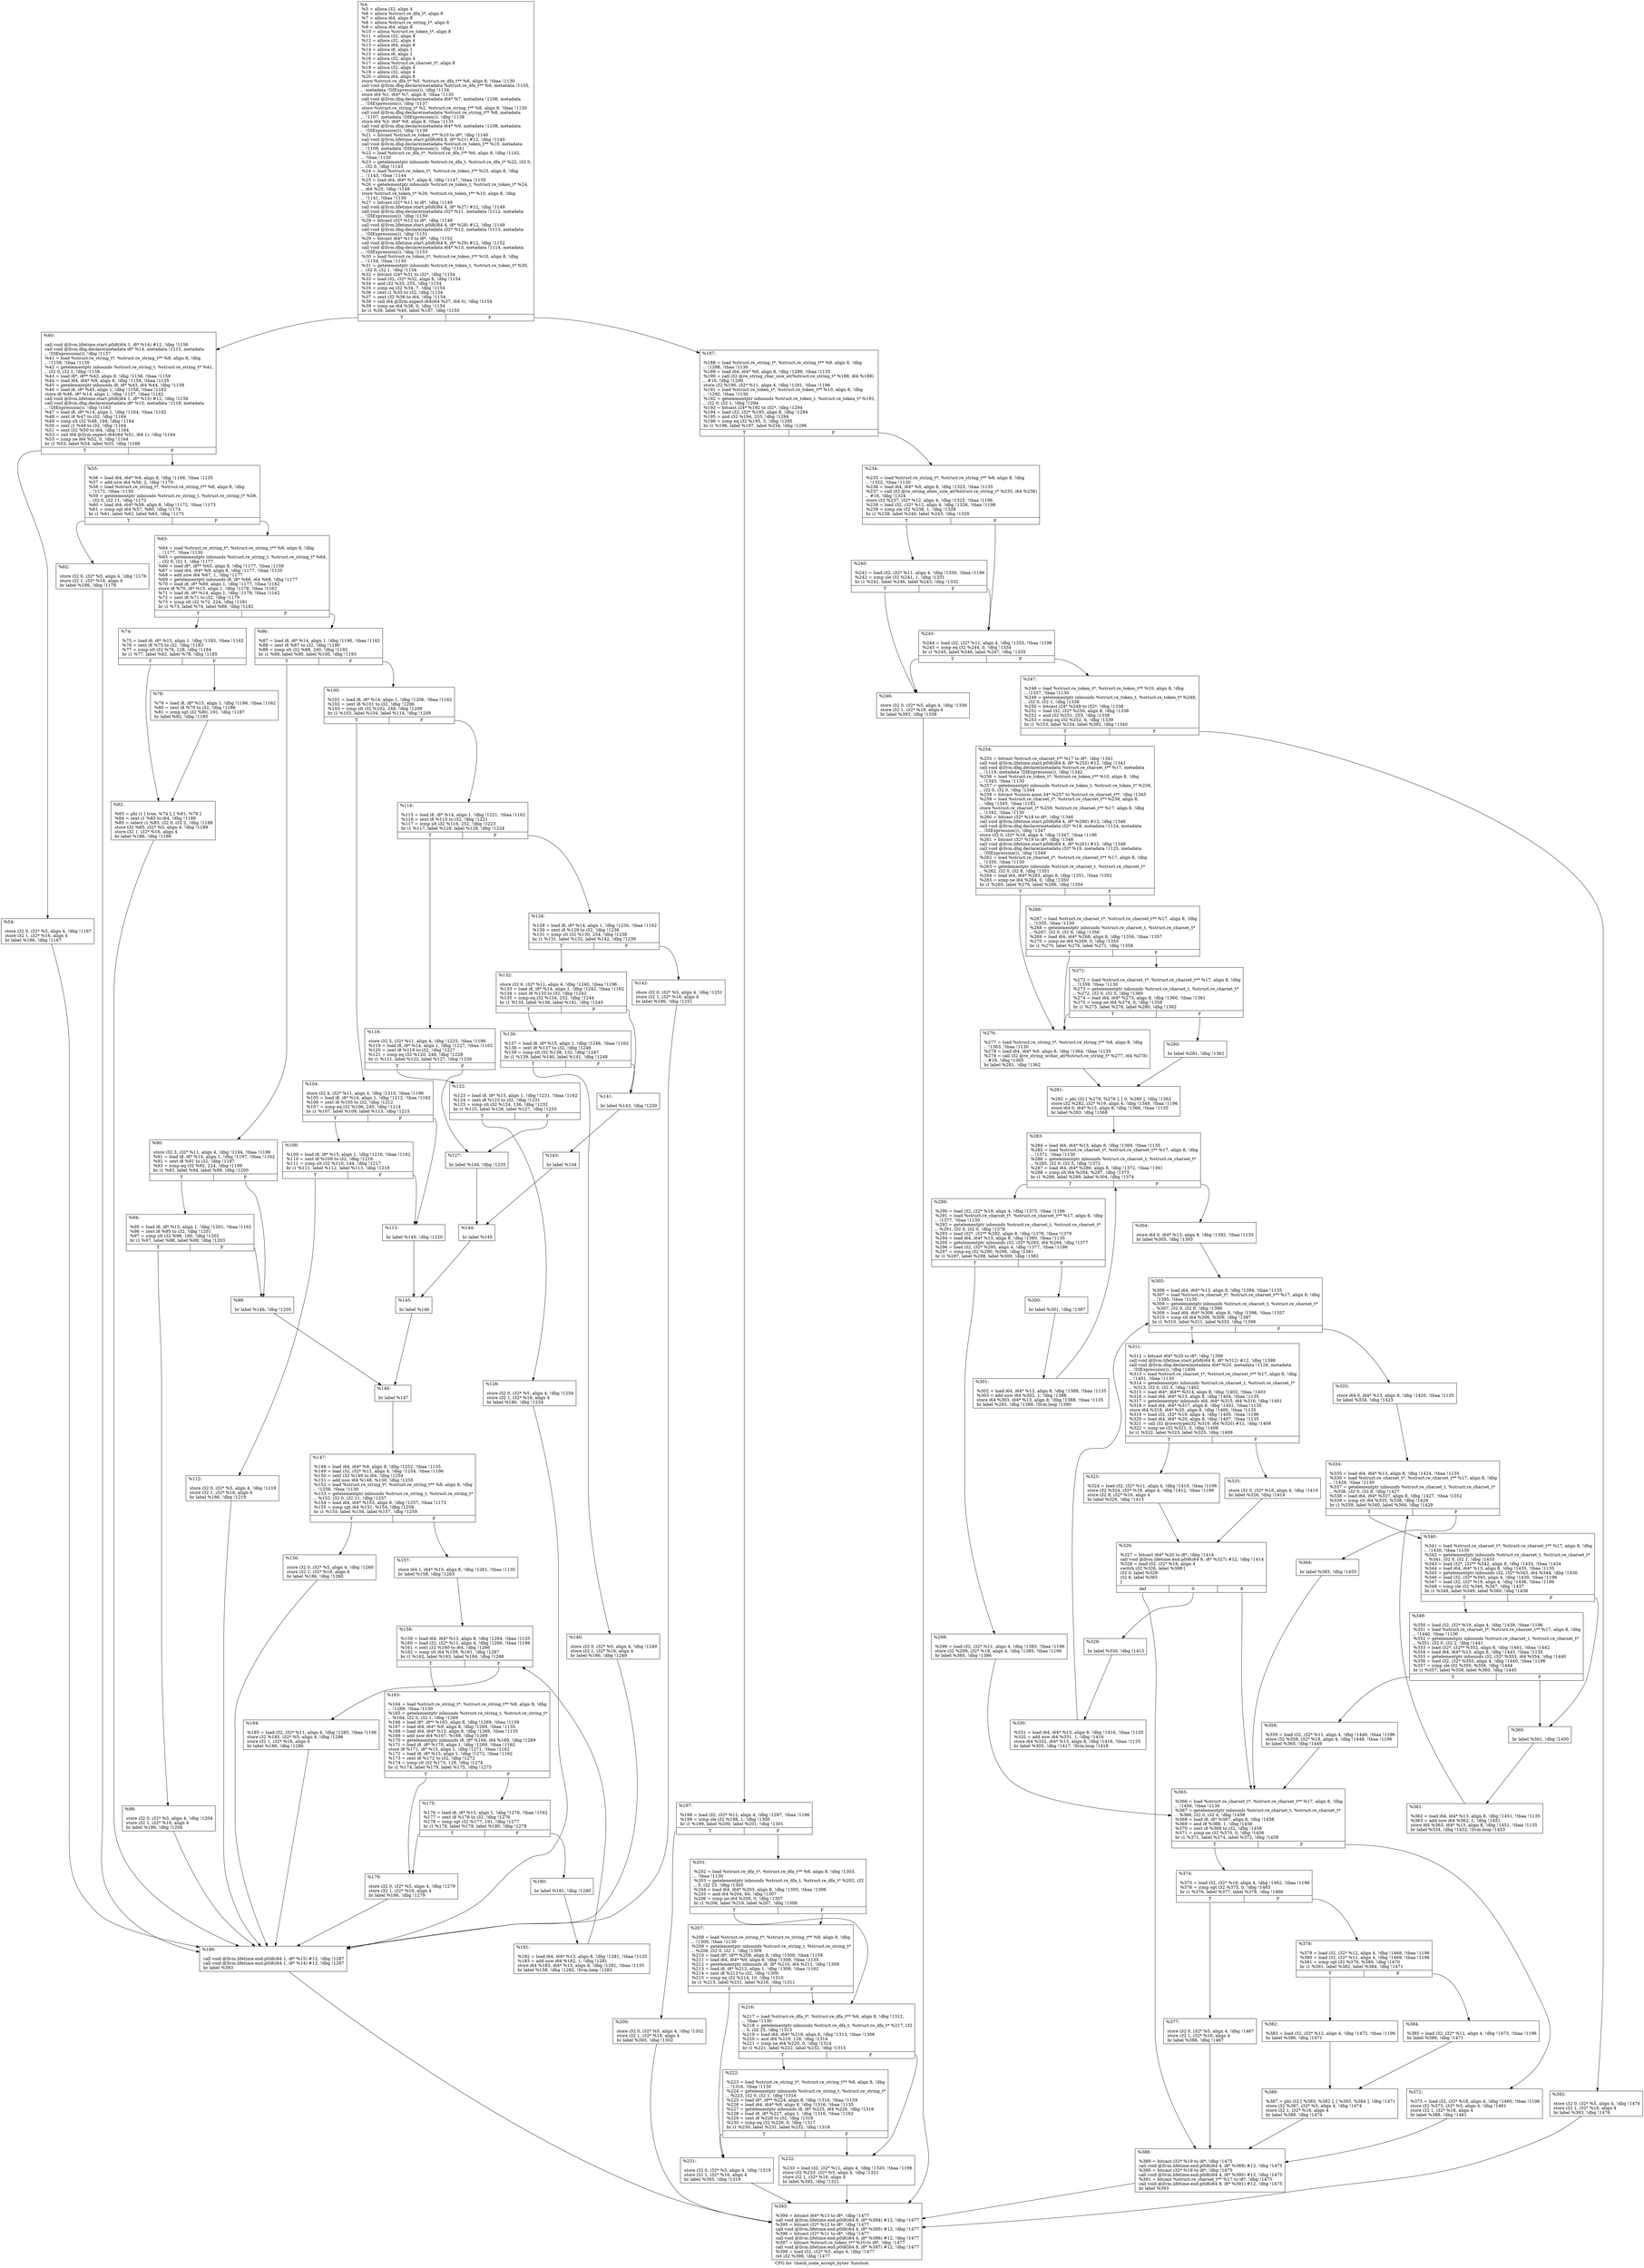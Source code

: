 digraph "CFG for 'check_node_accept_bytes' function" {
	label="CFG for 'check_node_accept_bytes' function";

	Node0xe43f20 [shape=record,label="{%4:\l  %5 = alloca i32, align 4\l  %6 = alloca %struct.re_dfa_t*, align 8\l  %7 = alloca i64, align 8\l  %8 = alloca %struct.re_string_t*, align 8\l  %9 = alloca i64, align 8\l  %10 = alloca %struct.re_token_t*, align 8\l  %11 = alloca i32, align 4\l  %12 = alloca i32, align 4\l  %13 = alloca i64, align 8\l  %14 = alloca i8, align 1\l  %15 = alloca i8, align 1\l  %16 = alloca i32, align 4\l  %17 = alloca %struct.re_charset_t*, align 8\l  %18 = alloca i32, align 4\l  %19 = alloca i32, align 4\l  %20 = alloca i64, align 8\l  store %struct.re_dfa_t* %0, %struct.re_dfa_t** %6, align 8, !tbaa !1130\l  call void @llvm.dbg.declare(metadata %struct.re_dfa_t** %6, metadata !1105,\l... metadata !DIExpression()), !dbg !1134\l  store i64 %1, i64* %7, align 8, !tbaa !1135\l  call void @llvm.dbg.declare(metadata i64* %7, metadata !1106, metadata\l... !DIExpression()), !dbg !1137\l  store %struct.re_string_t* %2, %struct.re_string_t** %8, align 8, !tbaa !1130\l  call void @llvm.dbg.declare(metadata %struct.re_string_t** %8, metadata\l... !1107, metadata !DIExpression()), !dbg !1138\l  store i64 %3, i64* %9, align 8, !tbaa !1135\l  call void @llvm.dbg.declare(metadata i64* %9, metadata !1108, metadata\l... !DIExpression()), !dbg !1139\l  %21 = bitcast %struct.re_token_t** %10 to i8*, !dbg !1140\l  call void @llvm.lifetime.start.p0i8(i64 8, i8* %21) #12, !dbg !1140\l  call void @llvm.dbg.declare(metadata %struct.re_token_t** %10, metadata\l... !1109, metadata !DIExpression()), !dbg !1141\l  %22 = load %struct.re_dfa_t*, %struct.re_dfa_t** %6, align 8, !dbg !1142,\l... !tbaa !1130\l  %23 = getelementptr inbounds %struct.re_dfa_t, %struct.re_dfa_t* %22, i32 0,\l... i32 0, !dbg !1143\l  %24 = load %struct.re_token_t*, %struct.re_token_t** %23, align 8, !dbg\l... !1143, !tbaa !1144\l  %25 = load i64, i64* %7, align 8, !dbg !1147, !tbaa !1135\l  %26 = getelementptr inbounds %struct.re_token_t, %struct.re_token_t* %24,\l... i64 %25, !dbg !1148\l  store %struct.re_token_t* %26, %struct.re_token_t** %10, align 8, !dbg\l... !1141, !tbaa !1130\l  %27 = bitcast i32* %11 to i8*, !dbg !1149\l  call void @llvm.lifetime.start.p0i8(i64 4, i8* %27) #12, !dbg !1149\l  call void @llvm.dbg.declare(metadata i32* %11, metadata !1112, metadata\l... !DIExpression()), !dbg !1150\l  %28 = bitcast i32* %12 to i8*, !dbg !1149\l  call void @llvm.lifetime.start.p0i8(i64 4, i8* %28) #12, !dbg !1149\l  call void @llvm.dbg.declare(metadata i32* %12, metadata !1113, metadata\l... !DIExpression()), !dbg !1151\l  %29 = bitcast i64* %13 to i8*, !dbg !1152\l  call void @llvm.lifetime.start.p0i8(i64 8, i8* %29) #12, !dbg !1152\l  call void @llvm.dbg.declare(metadata i64* %13, metadata !1114, metadata\l... !DIExpression()), !dbg !1153\l  %30 = load %struct.re_token_t*, %struct.re_token_t** %10, align 8, !dbg\l... !1154, !tbaa !1130\l  %31 = getelementptr inbounds %struct.re_token_t, %struct.re_token_t* %30,\l... i32 0, i32 1, !dbg !1154\l  %32 = bitcast i24* %31 to i32*, !dbg !1154\l  %33 = load i32, i32* %32, align 8, !dbg !1154\l  %34 = and i32 %33, 255, !dbg !1154\l  %35 = icmp eq i32 %34, 7, !dbg !1154\l  %36 = zext i1 %35 to i32, !dbg !1154\l  %37 = sext i32 %36 to i64, !dbg !1154\l  %38 = call i64 @llvm.expect.i64(i64 %37, i64 0), !dbg !1154\l  %39 = icmp ne i64 %38, 0, !dbg !1154\l  br i1 %39, label %40, label %187, !dbg !1155\l|{<s0>T|<s1>F}}"];
	Node0xe43f20:s0 -> Node0xe44020;
	Node0xe43f20:s1 -> Node0xe44de0;
	Node0xe44020 [shape=record,label="{%40:\l\l  call void @llvm.lifetime.start.p0i8(i64 1, i8* %14) #12, !dbg !1156\l  call void @llvm.dbg.declare(metadata i8* %14, metadata !1115, metadata\l... !DIExpression()), !dbg !1157\l  %41 = load %struct.re_string_t*, %struct.re_string_t** %8, align 8, !dbg\l... !1158, !tbaa !1130\l  %42 = getelementptr inbounds %struct.re_string_t, %struct.re_string_t* %41,\l... i32 0, i32 1, !dbg !1158\l  %43 = load i8*, i8** %42, align 8, !dbg !1158, !tbaa !1159\l  %44 = load i64, i64* %9, align 8, !dbg !1158, !tbaa !1135\l  %45 = getelementptr inbounds i8, i8* %43, i64 %44, !dbg !1158\l  %46 = load i8, i8* %45, align 1, !dbg !1158, !tbaa !1162\l  store i8 %46, i8* %14, align 1, !dbg !1157, !tbaa !1162\l  call void @llvm.lifetime.start.p0i8(i64 1, i8* %15) #12, !dbg !1156\l  call void @llvm.dbg.declare(metadata i8* %15, metadata !1118, metadata\l... !DIExpression()), !dbg !1163\l  %47 = load i8, i8* %14, align 1, !dbg !1164, !tbaa !1162\l  %48 = zext i8 %47 to i32, !dbg !1164\l  %49 = icmp slt i32 %48, 194, !dbg !1164\l  %50 = zext i1 %49 to i32, !dbg !1164\l  %51 = sext i32 %50 to i64, !dbg !1164\l  %52 = call i64 @llvm.expect.i64(i64 %51, i64 1), !dbg !1164\l  %53 = icmp ne i64 %52, 0, !dbg !1164\l  br i1 %53, label %54, label %55, !dbg !1166\l|{<s0>T|<s1>F}}"];
	Node0xe44020:s0 -> Node0xe44070;
	Node0xe44020:s1 -> Node0xe440c0;
	Node0xe44070 [shape=record,label="{%54:\l\l  store i32 0, i32* %5, align 4, !dbg !1167\l  store i32 1, i32* %16, align 4\l  br label %186, !dbg !1167\l}"];
	Node0xe44070 -> Node0xe44d90;
	Node0xe440c0 [shape=record,label="{%55:\l\l  %56 = load i64, i64* %9, align 8, !dbg !1168, !tbaa !1135\l  %57 = add nsw i64 %56, 2, !dbg !1170\l  %58 = load %struct.re_string_t*, %struct.re_string_t** %8, align 8, !dbg\l... !1171, !tbaa !1130\l  %59 = getelementptr inbounds %struct.re_string_t, %struct.re_string_t* %58,\l... i32 0, i32 11, !dbg !1172\l  %60 = load i64, i64* %59, align 8, !dbg !1172, !tbaa !1173\l  %61 = icmp sgt i64 %57, %60, !dbg !1174\l  br i1 %61, label %62, label %63, !dbg !1175\l|{<s0>T|<s1>F}}"];
	Node0xe440c0:s0 -> Node0xe44110;
	Node0xe440c0:s1 -> Node0xe44160;
	Node0xe44110 [shape=record,label="{%62:\l\l  store i32 0, i32* %5, align 4, !dbg !1176\l  store i32 1, i32* %16, align 4\l  br label %186, !dbg !1176\l}"];
	Node0xe44110 -> Node0xe44d90;
	Node0xe44160 [shape=record,label="{%63:\l\l  %64 = load %struct.re_string_t*, %struct.re_string_t** %8, align 8, !dbg\l... !1177, !tbaa !1130\l  %65 = getelementptr inbounds %struct.re_string_t, %struct.re_string_t* %64,\l... i32 0, i32 1, !dbg !1177\l  %66 = load i8*, i8** %65, align 8, !dbg !1177, !tbaa !1159\l  %67 = load i64, i64* %9, align 8, !dbg !1177, !tbaa !1135\l  %68 = add nsw i64 %67, 1, !dbg !1177\l  %69 = getelementptr inbounds i8, i8* %66, i64 %68, !dbg !1177\l  %70 = load i8, i8* %69, align 1, !dbg !1177, !tbaa !1162\l  store i8 %70, i8* %15, align 1, !dbg !1178, !tbaa !1162\l  %71 = load i8, i8* %14, align 1, !dbg !1179, !tbaa !1162\l  %72 = zext i8 %71 to i32, !dbg !1179\l  %73 = icmp slt i32 %72, 224, !dbg !1181\l  br i1 %73, label %74, label %86, !dbg !1182\l|{<s0>T|<s1>F}}"];
	Node0xe44160:s0 -> Node0xe441b0;
	Node0xe44160:s1 -> Node0xe442a0;
	Node0xe441b0 [shape=record,label="{%74:\l\l  %75 = load i8, i8* %15, align 1, !dbg !1183, !tbaa !1162\l  %76 = zext i8 %75 to i32, !dbg !1183\l  %77 = icmp slt i32 %76, 128, !dbg !1184\l  br i1 %77, label %82, label %78, !dbg !1185\l|{<s0>T|<s1>F}}"];
	Node0xe441b0:s0 -> Node0xe44250;
	Node0xe441b0:s1 -> Node0xe44200;
	Node0xe44200 [shape=record,label="{%78:\l\l  %79 = load i8, i8* %15, align 1, !dbg !1186, !tbaa !1162\l  %80 = zext i8 %79 to i32, !dbg !1186\l  %81 = icmp sgt i32 %80, 191, !dbg !1187\l  br label %82, !dbg !1185\l}"];
	Node0xe44200 -> Node0xe44250;
	Node0xe44250 [shape=record,label="{%82:\l\l  %83 = phi i1 [ true, %74 ], [ %81, %78 ]\l  %84 = zext i1 %83 to i64, !dbg !1188\l  %85 = select i1 %83, i32 0, i32 2, !dbg !1188\l  store i32 %85, i32* %5, align 4, !dbg !1189\l  store i32 1, i32* %16, align 4\l  br label %186, !dbg !1189\l}"];
	Node0xe44250 -> Node0xe44d90;
	Node0xe442a0 [shape=record,label="{%86:\l\l  %87 = load i8, i8* %14, align 1, !dbg !1190, !tbaa !1162\l  %88 = zext i8 %87 to i32, !dbg !1190\l  %89 = icmp slt i32 %88, 240, !dbg !1192\l  br i1 %89, label %90, label %100, !dbg !1193\l|{<s0>T|<s1>F}}"];
	Node0xe442a0:s0 -> Node0xe442f0;
	Node0xe442a0:s1 -> Node0xe44430;
	Node0xe442f0 [shape=record,label="{%90:\l\l  store i32 3, i32* %11, align 4, !dbg !1194, !tbaa !1196\l  %91 = load i8, i8* %14, align 1, !dbg !1197, !tbaa !1162\l  %92 = zext i8 %91 to i32, !dbg !1197\l  %93 = icmp eq i32 %92, 224, !dbg !1199\l  br i1 %93, label %94, label %99, !dbg !1200\l|{<s0>T|<s1>F}}"];
	Node0xe442f0:s0 -> Node0xe44340;
	Node0xe442f0:s1 -> Node0xe443e0;
	Node0xe44340 [shape=record,label="{%94:\l\l  %95 = load i8, i8* %15, align 1, !dbg !1201, !tbaa !1162\l  %96 = zext i8 %95 to i32, !dbg !1201\l  %97 = icmp slt i32 %96, 160, !dbg !1202\l  br i1 %97, label %98, label %99, !dbg !1203\l|{<s0>T|<s1>F}}"];
	Node0xe44340:s0 -> Node0xe44390;
	Node0xe44340:s1 -> Node0xe443e0;
	Node0xe44390 [shape=record,label="{%98:\l\l  store i32 0, i32* %5, align 4, !dbg !1204\l  store i32 1, i32* %16, align 4\l  br label %186, !dbg !1204\l}"];
	Node0xe44390 -> Node0xe44d90;
	Node0xe443e0 [shape=record,label="{%99:\l\l  br label %146, !dbg !1205\l}"];
	Node0xe443e0 -> Node0xe44a20;
	Node0xe44430 [shape=record,label="{%100:\l\l  %101 = load i8, i8* %14, align 1, !dbg !1206, !tbaa !1162\l  %102 = zext i8 %101 to i32, !dbg !1206\l  %103 = icmp slt i32 %102, 248, !dbg !1208\l  br i1 %103, label %104, label %114, !dbg !1209\l|{<s0>T|<s1>F}}"];
	Node0xe44430:s0 -> Node0xe44480;
	Node0xe44430:s1 -> Node0xe445c0;
	Node0xe44480 [shape=record,label="{%104:\l\l  store i32 4, i32* %11, align 4, !dbg !1210, !tbaa !1196\l  %105 = load i8, i8* %14, align 1, !dbg !1212, !tbaa !1162\l  %106 = zext i8 %105 to i32, !dbg !1212\l  %107 = icmp eq i32 %106, 240, !dbg !1214\l  br i1 %107, label %108, label %113, !dbg !1215\l|{<s0>T|<s1>F}}"];
	Node0xe44480:s0 -> Node0xe444d0;
	Node0xe44480:s1 -> Node0xe44570;
	Node0xe444d0 [shape=record,label="{%108:\l\l  %109 = load i8, i8* %15, align 1, !dbg !1216, !tbaa !1162\l  %110 = zext i8 %109 to i32, !dbg !1216\l  %111 = icmp slt i32 %110, 144, !dbg !1217\l  br i1 %111, label %112, label %113, !dbg !1218\l|{<s0>T|<s1>F}}"];
	Node0xe444d0:s0 -> Node0xe44520;
	Node0xe444d0:s1 -> Node0xe44570;
	Node0xe44520 [shape=record,label="{%112:\l\l  store i32 0, i32* %5, align 4, !dbg !1219\l  store i32 1, i32* %16, align 4\l  br label %186, !dbg !1219\l}"];
	Node0xe44520 -> Node0xe44d90;
	Node0xe44570 [shape=record,label="{%113:\l\l  br label %145, !dbg !1220\l}"];
	Node0xe44570 -> Node0xe449d0;
	Node0xe445c0 [shape=record,label="{%114:\l\l  %115 = load i8, i8* %14, align 1, !dbg !1221, !tbaa !1162\l  %116 = zext i8 %115 to i32, !dbg !1221\l  %117 = icmp slt i32 %116, 252, !dbg !1223\l  br i1 %117, label %118, label %128, !dbg !1224\l|{<s0>T|<s1>F}}"];
	Node0xe445c0:s0 -> Node0xe44610;
	Node0xe445c0:s1 -> Node0xe44750;
	Node0xe44610 [shape=record,label="{%118:\l\l  store i32 5, i32* %11, align 4, !dbg !1225, !tbaa !1196\l  %119 = load i8, i8* %14, align 1, !dbg !1227, !tbaa !1162\l  %120 = zext i8 %119 to i32, !dbg !1227\l  %121 = icmp eq i32 %120, 248, !dbg !1229\l  br i1 %121, label %122, label %127, !dbg !1230\l|{<s0>T|<s1>F}}"];
	Node0xe44610:s0 -> Node0xe44660;
	Node0xe44610:s1 -> Node0xe44700;
	Node0xe44660 [shape=record,label="{%122:\l\l  %123 = load i8, i8* %15, align 1, !dbg !1231, !tbaa !1162\l  %124 = zext i8 %123 to i32, !dbg !1231\l  %125 = icmp slt i32 %124, 136, !dbg !1232\l  br i1 %125, label %126, label %127, !dbg !1233\l|{<s0>T|<s1>F}}"];
	Node0xe44660:s0 -> Node0xe446b0;
	Node0xe44660:s1 -> Node0xe44700;
	Node0xe446b0 [shape=record,label="{%126:\l\l  store i32 0, i32* %5, align 4, !dbg !1234\l  store i32 1, i32* %16, align 4\l  br label %186, !dbg !1234\l}"];
	Node0xe446b0 -> Node0xe44d90;
	Node0xe44700 [shape=record,label="{%127:\l\l  br label %144, !dbg !1235\l}"];
	Node0xe44700 -> Node0xe44980;
	Node0xe44750 [shape=record,label="{%128:\l\l  %129 = load i8, i8* %14, align 1, !dbg !1236, !tbaa !1162\l  %130 = zext i8 %129 to i32, !dbg !1236\l  %131 = icmp slt i32 %130, 254, !dbg !1238\l  br i1 %131, label %132, label %142, !dbg !1239\l|{<s0>T|<s1>F}}"];
	Node0xe44750:s0 -> Node0xe447a0;
	Node0xe44750:s1 -> Node0xe448e0;
	Node0xe447a0 [shape=record,label="{%132:\l\l  store i32 6, i32* %11, align 4, !dbg !1240, !tbaa !1196\l  %133 = load i8, i8* %14, align 1, !dbg !1242, !tbaa !1162\l  %134 = zext i8 %133 to i32, !dbg !1242\l  %135 = icmp eq i32 %134, 252, !dbg !1244\l  br i1 %135, label %136, label %141, !dbg !1245\l|{<s0>T|<s1>F}}"];
	Node0xe447a0:s0 -> Node0xe447f0;
	Node0xe447a0:s1 -> Node0xe44890;
	Node0xe447f0 [shape=record,label="{%136:\l\l  %137 = load i8, i8* %15, align 1, !dbg !1246, !tbaa !1162\l  %138 = zext i8 %137 to i32, !dbg !1246\l  %139 = icmp slt i32 %138, 132, !dbg !1247\l  br i1 %139, label %140, label %141, !dbg !1248\l|{<s0>T|<s1>F}}"];
	Node0xe447f0:s0 -> Node0xe44840;
	Node0xe447f0:s1 -> Node0xe44890;
	Node0xe44840 [shape=record,label="{%140:\l\l  store i32 0, i32* %5, align 4, !dbg !1249\l  store i32 1, i32* %16, align 4\l  br label %186, !dbg !1249\l}"];
	Node0xe44840 -> Node0xe44d90;
	Node0xe44890 [shape=record,label="{%141:\l\l  br label %143, !dbg !1250\l}"];
	Node0xe44890 -> Node0xe44930;
	Node0xe448e0 [shape=record,label="{%142:\l\l  store i32 0, i32* %5, align 4, !dbg !1251\l  store i32 1, i32* %16, align 4\l  br label %186, !dbg !1251\l}"];
	Node0xe448e0 -> Node0xe44d90;
	Node0xe44930 [shape=record,label="{%143:\l\l  br label %144\l}"];
	Node0xe44930 -> Node0xe44980;
	Node0xe44980 [shape=record,label="{%144:\l\l  br label %145\l}"];
	Node0xe44980 -> Node0xe449d0;
	Node0xe449d0 [shape=record,label="{%145:\l\l  br label %146\l}"];
	Node0xe449d0 -> Node0xe44a20;
	Node0xe44a20 [shape=record,label="{%146:\l\l  br label %147\l}"];
	Node0xe44a20 -> Node0xe44a70;
	Node0xe44a70 [shape=record,label="{%147:\l\l  %148 = load i64, i64* %9, align 8, !dbg !1252, !tbaa !1135\l  %149 = load i32, i32* %11, align 4, !dbg !1254, !tbaa !1196\l  %150 = sext i32 %149 to i64, !dbg !1254\l  %151 = add nsw i64 %148, %150, !dbg !1255\l  %152 = load %struct.re_string_t*, %struct.re_string_t** %8, align 8, !dbg\l... !1256, !tbaa !1130\l  %153 = getelementptr inbounds %struct.re_string_t, %struct.re_string_t*\l... %152, i32 0, i32 11, !dbg !1257\l  %154 = load i64, i64* %153, align 8, !dbg !1257, !tbaa !1173\l  %155 = icmp sgt i64 %151, %154, !dbg !1258\l  br i1 %155, label %156, label %157, !dbg !1259\l|{<s0>T|<s1>F}}"];
	Node0xe44a70:s0 -> Node0xe44ac0;
	Node0xe44a70:s1 -> Node0xe44b10;
	Node0xe44ac0 [shape=record,label="{%156:\l\l  store i32 0, i32* %5, align 4, !dbg !1260\l  store i32 1, i32* %16, align 4\l  br label %186, !dbg !1260\l}"];
	Node0xe44ac0 -> Node0xe44d90;
	Node0xe44b10 [shape=record,label="{%157:\l\l  store i64 1, i64* %13, align 8, !dbg !1261, !tbaa !1135\l  br label %158, !dbg !1263\l}"];
	Node0xe44b10 -> Node0xe44b60;
	Node0xe44b60 [shape=record,label="{%158:\l\l  %159 = load i64, i64* %13, align 8, !dbg !1264, !tbaa !1135\l  %160 = load i32, i32* %11, align 4, !dbg !1266, !tbaa !1196\l  %161 = sext i32 %160 to i64, !dbg !1266\l  %162 = icmp slt i64 %159, %161, !dbg !1267\l  br i1 %162, label %163, label %184, !dbg !1268\l|{<s0>T|<s1>F}}"];
	Node0xe44b60:s0 -> Node0xe44bb0;
	Node0xe44b60:s1 -> Node0xe44d40;
	Node0xe44bb0 [shape=record,label="{%163:\l\l  %164 = load %struct.re_string_t*, %struct.re_string_t** %8, align 8, !dbg\l... !1269, !tbaa !1130\l  %165 = getelementptr inbounds %struct.re_string_t, %struct.re_string_t*\l... %164, i32 0, i32 1, !dbg !1269\l  %166 = load i8*, i8** %165, align 8, !dbg !1269, !tbaa !1159\l  %167 = load i64, i64* %9, align 8, !dbg !1269, !tbaa !1135\l  %168 = load i64, i64* %13, align 8, !dbg !1269, !tbaa !1135\l  %169 = add nsw i64 %167, %168, !dbg !1269\l  %170 = getelementptr inbounds i8, i8* %166, i64 %169, !dbg !1269\l  %171 = load i8, i8* %170, align 1, !dbg !1269, !tbaa !1162\l  store i8 %171, i8* %15, align 1, !dbg !1271, !tbaa !1162\l  %172 = load i8, i8* %15, align 1, !dbg !1272, !tbaa !1162\l  %173 = zext i8 %172 to i32, !dbg !1272\l  %174 = icmp slt i32 %173, 128, !dbg !1274\l  br i1 %174, label %179, label %175, !dbg !1275\l|{<s0>T|<s1>F}}"];
	Node0xe44bb0:s0 -> Node0xe44c50;
	Node0xe44bb0:s1 -> Node0xe44c00;
	Node0xe44c00 [shape=record,label="{%175:\l\l  %176 = load i8, i8* %15, align 1, !dbg !1276, !tbaa !1162\l  %177 = zext i8 %176 to i32, !dbg !1276\l  %178 = icmp sgt i32 %177, 191, !dbg !1277\l  br i1 %178, label %179, label %180, !dbg !1278\l|{<s0>T|<s1>F}}"];
	Node0xe44c00:s0 -> Node0xe44c50;
	Node0xe44c00:s1 -> Node0xe44ca0;
	Node0xe44c50 [shape=record,label="{%179:\l\l  store i32 0, i32* %5, align 4, !dbg !1279\l  store i32 1, i32* %16, align 4\l  br label %186, !dbg !1279\l}"];
	Node0xe44c50 -> Node0xe44d90;
	Node0xe44ca0 [shape=record,label="{%180:\l\l  br label %181, !dbg !1280\l}"];
	Node0xe44ca0 -> Node0xe44cf0;
	Node0xe44cf0 [shape=record,label="{%181:\l\l  %182 = load i64, i64* %13, align 8, !dbg !1281, !tbaa !1135\l  %183 = add nsw i64 %182, 1, !dbg !1281\l  store i64 %183, i64* %13, align 8, !dbg !1281, !tbaa !1135\l  br label %158, !dbg !1282, !llvm.loop !1283\l}"];
	Node0xe44cf0 -> Node0xe44b60;
	Node0xe44d40 [shape=record,label="{%184:\l\l  %185 = load i32, i32* %11, align 4, !dbg !1285, !tbaa !1196\l  store i32 %185, i32* %5, align 4, !dbg !1286\l  store i32 1, i32* %16, align 4\l  br label %186, !dbg !1286\l}"];
	Node0xe44d40 -> Node0xe44d90;
	Node0xe44d90 [shape=record,label="{%186:\l\l  call void @llvm.lifetime.end.p0i8(i64 1, i8* %15) #12, !dbg !1287\l  call void @llvm.lifetime.end.p0i8(i64 1, i8* %14) #12, !dbg !1287\l  br label %393\l}"];
	Node0xe44d90 -> Node0xe45dd0;
	Node0xe44de0 [shape=record,label="{%187:\l\l  %188 = load %struct.re_string_t*, %struct.re_string_t** %8, align 8, !dbg\l... !1288, !tbaa !1130\l  %189 = load i64, i64* %9, align 8, !dbg !1289, !tbaa !1135\l  %190 = call i32 @re_string_char_size_at(%struct.re_string_t* %188, i64 %189)\l... #16, !dbg !1290\l  store i32 %190, i32* %11, align 4, !dbg !1291, !tbaa !1196\l  %191 = load %struct.re_token_t*, %struct.re_token_t** %10, align 8, !dbg\l... !1292, !tbaa !1130\l  %192 = getelementptr inbounds %struct.re_token_t, %struct.re_token_t* %191,\l... i32 0, i32 1, !dbg !1294\l  %193 = bitcast i24* %192 to i32*, !dbg !1294\l  %194 = load i32, i32* %193, align 8, !dbg !1294\l  %195 = and i32 %194, 255, !dbg !1294\l  %196 = icmp eq i32 %195, 5, !dbg !1295\l  br i1 %196, label %197, label %234, !dbg !1296\l|{<s0>T|<s1>F}}"];
	Node0xe44de0:s0 -> Node0xe44e30;
	Node0xe44de0:s1 -> Node0xe450b0;
	Node0xe44e30 [shape=record,label="{%197:\l\l  %198 = load i32, i32* %11, align 4, !dbg !1297, !tbaa !1196\l  %199 = icmp sle i32 %198, 1, !dbg !1300\l  br i1 %199, label %200, label %201, !dbg !1301\l|{<s0>T|<s1>F}}"];
	Node0xe44e30:s0 -> Node0xe44e80;
	Node0xe44e30:s1 -> Node0xe44ed0;
	Node0xe44e80 [shape=record,label="{%200:\l\l  store i32 0, i32* %5, align 4, !dbg !1302\l  store i32 1, i32* %16, align 4\l  br label %393, !dbg !1302\l}"];
	Node0xe44e80 -> Node0xe45dd0;
	Node0xe44ed0 [shape=record,label="{%201:\l\l  %202 = load %struct.re_dfa_t*, %struct.re_dfa_t** %6, align 8, !dbg !1303,\l... !tbaa !1130\l  %203 = getelementptr inbounds %struct.re_dfa_t, %struct.re_dfa_t* %202, i32\l... 0, i32 25, !dbg !1305\l  %204 = load i64, i64* %203, align 8, !dbg !1305, !tbaa !1306\l  %205 = and i64 %204, 64, !dbg !1307\l  %206 = icmp ne i64 %205, 0, !dbg !1307\l  br i1 %206, label %216, label %207, !dbg !1308\l|{<s0>T|<s1>F}}"];
	Node0xe44ed0:s0 -> Node0xe44f70;
	Node0xe44ed0:s1 -> Node0xe44f20;
	Node0xe44f20 [shape=record,label="{%207:\l\l  %208 = load %struct.re_string_t*, %struct.re_string_t** %8, align 8, !dbg\l... !1309, !tbaa !1130\l  %209 = getelementptr inbounds %struct.re_string_t, %struct.re_string_t*\l... %208, i32 0, i32 1, !dbg !1309\l  %210 = load i8*, i8** %209, align 8, !dbg !1309, !tbaa !1159\l  %211 = load i64, i64* %9, align 8, !dbg !1309, !tbaa !1135\l  %212 = getelementptr inbounds i8, i8* %210, i64 %211, !dbg !1309\l  %213 = load i8, i8* %212, align 1, !dbg !1309, !tbaa !1162\l  %214 = zext i8 %213 to i32, !dbg !1309\l  %215 = icmp eq i32 %214, 10, !dbg !1310\l  br i1 %215, label %231, label %216, !dbg !1311\l|{<s0>T|<s1>F}}"];
	Node0xe44f20:s0 -> Node0xe45010;
	Node0xe44f20:s1 -> Node0xe44f70;
	Node0xe44f70 [shape=record,label="{%216:\l\l  %217 = load %struct.re_dfa_t*, %struct.re_dfa_t** %6, align 8, !dbg !1312,\l... !tbaa !1130\l  %218 = getelementptr inbounds %struct.re_dfa_t, %struct.re_dfa_t* %217, i32\l... 0, i32 25, !dbg !1313\l  %219 = load i64, i64* %218, align 8, !dbg !1313, !tbaa !1306\l  %220 = and i64 %219, 128, !dbg !1314\l  %221 = icmp ne i64 %220, 0, !dbg !1314\l  br i1 %221, label %222, label %232, !dbg !1315\l|{<s0>T|<s1>F}}"];
	Node0xe44f70:s0 -> Node0xe44fc0;
	Node0xe44f70:s1 -> Node0xe45060;
	Node0xe44fc0 [shape=record,label="{%222:\l\l  %223 = load %struct.re_string_t*, %struct.re_string_t** %8, align 8, !dbg\l... !1316, !tbaa !1130\l  %224 = getelementptr inbounds %struct.re_string_t, %struct.re_string_t*\l... %223, i32 0, i32 1, !dbg !1316\l  %225 = load i8*, i8** %224, align 8, !dbg !1316, !tbaa !1159\l  %226 = load i64, i64* %9, align 8, !dbg !1316, !tbaa !1135\l  %227 = getelementptr inbounds i8, i8* %225, i64 %226, !dbg !1316\l  %228 = load i8, i8* %227, align 1, !dbg !1316, !tbaa !1162\l  %229 = zext i8 %228 to i32, !dbg !1316\l  %230 = icmp eq i32 %229, 0, !dbg !1317\l  br i1 %230, label %231, label %232, !dbg !1318\l|{<s0>T|<s1>F}}"];
	Node0xe44fc0:s0 -> Node0xe45010;
	Node0xe44fc0:s1 -> Node0xe45060;
	Node0xe45010 [shape=record,label="{%231:\l\l  store i32 0, i32* %5, align 4, !dbg !1319\l  store i32 1, i32* %16, align 4\l  br label %393, !dbg !1319\l}"];
	Node0xe45010 -> Node0xe45dd0;
	Node0xe45060 [shape=record,label="{%232:\l\l  %233 = load i32, i32* %11, align 4, !dbg !1320, !tbaa !1196\l  store i32 %233, i32* %5, align 4, !dbg !1321\l  store i32 1, i32* %16, align 4\l  br label %393, !dbg !1321\l}"];
	Node0xe45060 -> Node0xe45dd0;
	Node0xe450b0 [shape=record,label="{%234:\l\l  %235 = load %struct.re_string_t*, %struct.re_string_t** %8, align 8, !dbg\l... !1322, !tbaa !1130\l  %236 = load i64, i64* %9, align 8, !dbg !1323, !tbaa !1135\l  %237 = call i32 @re_string_elem_size_at(%struct.re_string_t* %235, i64 %236)\l... #16, !dbg !1324\l  store i32 %237, i32* %12, align 4, !dbg !1325, !tbaa !1196\l  %238 = load i32, i32* %12, align 4, !dbg !1326, !tbaa !1196\l  %239 = icmp sle i32 %238, 1, !dbg !1328\l  br i1 %239, label %240, label %243, !dbg !1329\l|{<s0>T|<s1>F}}"];
	Node0xe450b0:s0 -> Node0xe45100;
	Node0xe450b0:s1 -> Node0xe45150;
	Node0xe45100 [shape=record,label="{%240:\l\l  %241 = load i32, i32* %11, align 4, !dbg !1330, !tbaa !1196\l  %242 = icmp sle i32 %241, 1, !dbg !1331\l  br i1 %242, label %246, label %243, !dbg !1332\l|{<s0>T|<s1>F}}"];
	Node0xe45100:s0 -> Node0xe451a0;
	Node0xe45100:s1 -> Node0xe45150;
	Node0xe45150 [shape=record,label="{%243:\l\l  %244 = load i32, i32* %11, align 4, !dbg !1333, !tbaa !1196\l  %245 = icmp eq i32 %244, 0, !dbg !1334\l  br i1 %245, label %246, label %247, !dbg !1335\l|{<s0>T|<s1>F}}"];
	Node0xe45150:s0 -> Node0xe451a0;
	Node0xe45150:s1 -> Node0xe451f0;
	Node0xe451a0 [shape=record,label="{%246:\l\l  store i32 0, i32* %5, align 4, !dbg !1336\l  store i32 1, i32* %16, align 4\l  br label %393, !dbg !1336\l}"];
	Node0xe451a0 -> Node0xe45dd0;
	Node0xe451f0 [shape=record,label="{%247:\l\l  %248 = load %struct.re_token_t*, %struct.re_token_t** %10, align 8, !dbg\l... !1337, !tbaa !1130\l  %249 = getelementptr inbounds %struct.re_token_t, %struct.re_token_t* %248,\l... i32 0, i32 1, !dbg !1338\l  %250 = bitcast i24* %249 to i32*, !dbg !1338\l  %251 = load i32, i32* %250, align 8, !dbg !1338\l  %252 = and i32 %251, 255, !dbg !1338\l  %253 = icmp eq i32 %252, 6, !dbg !1339\l  br i1 %253, label %254, label %392, !dbg !1340\l|{<s0>T|<s1>F}}"];
	Node0xe451f0:s0 -> Node0xe45240;
	Node0xe451f0:s1 -> Node0xe45d80;
	Node0xe45240 [shape=record,label="{%254:\l\l  %255 = bitcast %struct.re_charset_t** %17 to i8*, !dbg !1341\l  call void @llvm.lifetime.start.p0i8(i64 8, i8* %255) #12, !dbg !1341\l  call void @llvm.dbg.declare(metadata %struct.re_charset_t** %17, metadata\l... !1119, metadata !DIExpression()), !dbg !1342\l  %256 = load %struct.re_token_t*, %struct.re_token_t** %10, align 8, !dbg\l... !1343, !tbaa !1130\l  %257 = getelementptr inbounds %struct.re_token_t, %struct.re_token_t* %256,\l... i32 0, i32 0, !dbg !1344\l  %258 = bitcast %union.anon.34* %257 to %struct.re_charset_t**, !dbg !1345\l  %259 = load %struct.re_charset_t*, %struct.re_charset_t** %258, align 8,\l... !dbg !1345, !tbaa !1162\l  store %struct.re_charset_t* %259, %struct.re_charset_t** %17, align 8, !dbg\l... !1342, !tbaa !1130\l  %260 = bitcast i32* %18 to i8*, !dbg !1346\l  call void @llvm.lifetime.start.p0i8(i64 4, i8* %260) #12, !dbg !1346\l  call void @llvm.dbg.declare(metadata i32* %18, metadata !1124, metadata\l... !DIExpression()), !dbg !1347\l  store i32 0, i32* %18, align 4, !dbg !1347, !tbaa !1196\l  %261 = bitcast i32* %19 to i8*, !dbg !1348\l  call void @llvm.lifetime.start.p0i8(i64 4, i8* %261) #12, !dbg !1348\l  call void @llvm.dbg.declare(metadata i32* %19, metadata !1125, metadata\l... !DIExpression()), !dbg !1349\l  %262 = load %struct.re_charset_t*, %struct.re_charset_t** %17, align 8, !dbg\l... !1350, !tbaa !1130\l  %263 = getelementptr inbounds %struct.re_charset_t, %struct.re_charset_t*\l... %262, i32 0, i32 8, !dbg !1351\l  %264 = load i64, i64* %263, align 8, !dbg !1351, !tbaa !1352\l  %265 = icmp ne i64 %264, 0, !dbg !1350\l  br i1 %265, label %276, label %266, !dbg !1354\l|{<s0>T|<s1>F}}"];
	Node0xe45240:s0 -> Node0xe45330;
	Node0xe45240:s1 -> Node0xe45290;
	Node0xe45290 [shape=record,label="{%266:\l\l  %267 = load %struct.re_charset_t*, %struct.re_charset_t** %17, align 8, !dbg\l... !1355, !tbaa !1130\l  %268 = getelementptr inbounds %struct.re_charset_t, %struct.re_charset_t*\l... %267, i32 0, i32 9, !dbg !1356\l  %269 = load i64, i64* %268, align 8, !dbg !1356, !tbaa !1357\l  %270 = icmp ne i64 %269, 0, !dbg !1355\l  br i1 %270, label %276, label %271, !dbg !1358\l|{<s0>T|<s1>F}}"];
	Node0xe45290:s0 -> Node0xe45330;
	Node0xe45290:s1 -> Node0xe452e0;
	Node0xe452e0 [shape=record,label="{%271:\l\l  %272 = load %struct.re_charset_t*, %struct.re_charset_t** %17, align 8, !dbg\l... !1359, !tbaa !1130\l  %273 = getelementptr inbounds %struct.re_charset_t, %struct.re_charset_t*\l... %272, i32 0, i32 5, !dbg !1360\l  %274 = load i64, i64* %273, align 8, !dbg !1360, !tbaa !1361\l  %275 = icmp ne i64 %274, 0, !dbg !1359\l  br i1 %275, label %276, label %280, !dbg !1362\l|{<s0>T|<s1>F}}"];
	Node0xe452e0:s0 -> Node0xe45330;
	Node0xe452e0:s1 -> Node0xe45380;
	Node0xe45330 [shape=record,label="{%276:\l\l  %277 = load %struct.re_string_t*, %struct.re_string_t** %8, align 8, !dbg\l... !1363, !tbaa !1130\l  %278 = load i64, i64* %9, align 8, !dbg !1364, !tbaa !1135\l  %279 = call i32 @re_string_wchar_at(%struct.re_string_t* %277, i64 %278)\l... #16, !dbg !1365\l  br label %281, !dbg !1362\l}"];
	Node0xe45330 -> Node0xe453d0;
	Node0xe45380 [shape=record,label="{%280:\l\l  br label %281, !dbg !1362\l}"];
	Node0xe45380 -> Node0xe453d0;
	Node0xe453d0 [shape=record,label="{%281:\l\l  %282 = phi i32 [ %279, %276 ], [ 0, %280 ], !dbg !1362\l  store i32 %282, i32* %19, align 4, !dbg !1349, !tbaa !1196\l  store i64 0, i64* %13, align 8, !dbg !1366, !tbaa !1135\l  br label %283, !dbg !1368\l}"];
	Node0xe453d0 -> Node0xe45420;
	Node0xe45420 [shape=record,label="{%283:\l\l  %284 = load i64, i64* %13, align 8, !dbg !1369, !tbaa !1135\l  %285 = load %struct.re_charset_t*, %struct.re_charset_t** %17, align 8, !dbg\l... !1371, !tbaa !1130\l  %286 = getelementptr inbounds %struct.re_charset_t, %struct.re_charset_t*\l... %285, i32 0, i32 5, !dbg !1372\l  %287 = load i64, i64* %286, align 8, !dbg !1372, !tbaa !1361\l  %288 = icmp slt i64 %284, %287, !dbg !1373\l  br i1 %288, label %289, label %304, !dbg !1374\l|{<s0>T|<s1>F}}"];
	Node0xe45420:s0 -> Node0xe45470;
	Node0xe45420:s1 -> Node0xe455b0;
	Node0xe45470 [shape=record,label="{%289:\l\l  %290 = load i32, i32* %19, align 4, !dbg !1375, !tbaa !1196\l  %291 = load %struct.re_charset_t*, %struct.re_charset_t** %17, align 8, !dbg\l... !1377, !tbaa !1130\l  %292 = getelementptr inbounds %struct.re_charset_t, %struct.re_charset_t*\l... %291, i32 0, i32 0, !dbg !1378\l  %293 = load i32*, i32** %292, align 8, !dbg !1378, !tbaa !1379\l  %294 = load i64, i64* %13, align 8, !dbg !1380, !tbaa !1135\l  %295 = getelementptr inbounds i32, i32* %293, i64 %294, !dbg !1377\l  %296 = load i32, i32* %295, align 4, !dbg !1377, !tbaa !1196\l  %297 = icmp eq i32 %290, %296, !dbg !1381\l  br i1 %297, label %298, label %300, !dbg !1382\l|{<s0>T|<s1>F}}"];
	Node0xe45470:s0 -> Node0xe454c0;
	Node0xe45470:s1 -> Node0xe45510;
	Node0xe454c0 [shape=record,label="{%298:\l\l  %299 = load i32, i32* %11, align 4, !dbg !1383, !tbaa !1196\l  store i32 %299, i32* %18, align 4, !dbg !1385, !tbaa !1196\l  br label %365, !dbg !1386\l}"];
	Node0xe454c0 -> Node0xe45ab0;
	Node0xe45510 [shape=record,label="{%300:\l\l  br label %301, !dbg !1387\l}"];
	Node0xe45510 -> Node0xe45560;
	Node0xe45560 [shape=record,label="{%301:\l\l  %302 = load i64, i64* %13, align 8, !dbg !1388, !tbaa !1135\l  %303 = add nsw i64 %302, 1, !dbg !1388\l  store i64 %303, i64* %13, align 8, !dbg !1388, !tbaa !1135\l  br label %283, !dbg !1389, !llvm.loop !1390\l}"];
	Node0xe45560 -> Node0xe45420;
	Node0xe455b0 [shape=record,label="{%304:\l\l  store i64 0, i64* %13, align 8, !dbg !1392, !tbaa !1135\l  br label %305, !dbg !1393\l}"];
	Node0xe455b0 -> Node0xe45600;
	Node0xe45600 [shape=record,label="{%305:\l\l  %306 = load i64, i64* %13, align 8, !dbg !1394, !tbaa !1135\l  %307 = load %struct.re_charset_t*, %struct.re_charset_t** %17, align 8, !dbg\l... !1395, !tbaa !1130\l  %308 = getelementptr inbounds %struct.re_charset_t, %struct.re_charset_t*\l... %307, i32 0, i32 9, !dbg !1396\l  %309 = load i64, i64* %308, align 8, !dbg !1396, !tbaa !1357\l  %310 = icmp slt i64 %306, %309, !dbg !1397\l  br i1 %310, label %311, label %333, !dbg !1398\l|{<s0>T|<s1>F}}"];
	Node0xe45600:s0 -> Node0xe45650;
	Node0xe45600:s1 -> Node0xe45830;
	Node0xe45650 [shape=record,label="{%311:\l\l  %312 = bitcast i64* %20 to i8*, !dbg !1399\l  call void @llvm.lifetime.start.p0i8(i64 8, i8* %312) #12, !dbg !1399\l  call void @llvm.dbg.declare(metadata i64* %20, metadata !1126, metadata\l... !DIExpression()), !dbg !1400\l  %313 = load %struct.re_charset_t*, %struct.re_charset_t** %17, align 8, !dbg\l... !1401, !tbaa !1130\l  %314 = getelementptr inbounds %struct.re_charset_t, %struct.re_charset_t*\l... %313, i32 0, i32 3, !dbg !1402\l  %315 = load i64*, i64** %314, align 8, !dbg !1402, !tbaa !1403\l  %316 = load i64, i64* %13, align 8, !dbg !1404, !tbaa !1135\l  %317 = getelementptr inbounds i64, i64* %315, i64 %316, !dbg !1401\l  %318 = load i64, i64* %317, align 8, !dbg !1401, !tbaa !1135\l  store i64 %318, i64* %20, align 8, !dbg !1400, !tbaa !1135\l  %319 = load i32, i32* %19, align 4, !dbg !1405, !tbaa !1196\l  %320 = load i64, i64* %20, align 8, !dbg !1407, !tbaa !1135\l  %321 = call i32 @iswctype(i32 %319, i64 %320) #12, !dbg !1408\l  %322 = icmp ne i32 %321, 0, !dbg !1408\l  br i1 %322, label %323, label %325, !dbg !1409\l|{<s0>T|<s1>F}}"];
	Node0xe45650:s0 -> Node0xe456a0;
	Node0xe45650:s1 -> Node0xe456f0;
	Node0xe456a0 [shape=record,label="{%323:\l\l  %324 = load i32, i32* %11, align 4, !dbg !1410, !tbaa !1196\l  store i32 %324, i32* %18, align 4, !dbg !1412, !tbaa !1196\l  store i32 8, i32* %16, align 4\l  br label %326, !dbg !1413\l}"];
	Node0xe456a0 -> Node0xe45740;
	Node0xe456f0 [shape=record,label="{%325:\l\l  store i32 0, i32* %16, align 4, !dbg !1414\l  br label %326, !dbg !1414\l}"];
	Node0xe456f0 -> Node0xe45740;
	Node0xe45740 [shape=record,label="{%326:\l\l  %327 = bitcast i64* %20 to i8*, !dbg !1414\l  call void @llvm.lifetime.end.p0i8(i64 8, i8* %327) #12, !dbg !1414\l  %328 = load i32, i32* %16, align 4\l  switch i32 %328, label %388 [\l    i32 0, label %329\l    i32 8, label %365\l  ]\l|{<s0>def|<s1>0|<s2>8}}"];
	Node0xe45740:s0 -> Node0xe45d30;
	Node0xe45740:s1 -> Node0xe45790;
	Node0xe45740:s2 -> Node0xe45ab0;
	Node0xe45790 [shape=record,label="{%329:\l\l  br label %330, !dbg !1415\l}"];
	Node0xe45790 -> Node0xe457e0;
	Node0xe457e0 [shape=record,label="{%330:\l\l  %331 = load i64, i64* %13, align 8, !dbg !1416, !tbaa !1135\l  %332 = add nsw i64 %331, 1, !dbg !1416\l  store i64 %332, i64* %13, align 8, !dbg !1416, !tbaa !1135\l  br label %305, !dbg !1417, !llvm.loop !1418\l}"];
	Node0xe457e0 -> Node0xe45600;
	Node0xe45830 [shape=record,label="{%333:\l\l  store i64 0, i64* %13, align 8, !dbg !1420, !tbaa !1135\l  br label %334, !dbg !1423\l}"];
	Node0xe45830 -> Node0xe45880;
	Node0xe45880 [shape=record,label="{%334:\l\l  %335 = load i64, i64* %13, align 8, !dbg !1424, !tbaa !1135\l  %336 = load %struct.re_charset_t*, %struct.re_charset_t** %17, align 8, !dbg\l... !1426, !tbaa !1130\l  %337 = getelementptr inbounds %struct.re_charset_t, %struct.re_charset_t*\l... %336, i32 0, i32 8, !dbg !1427\l  %338 = load i64, i64* %337, align 8, !dbg !1427, !tbaa !1352\l  %339 = icmp slt i64 %335, %338, !dbg !1428\l  br i1 %339, label %340, label %364, !dbg !1429\l|{<s0>T|<s1>F}}"];
	Node0xe45880:s0 -> Node0xe458d0;
	Node0xe45880:s1 -> Node0xe45a60;
	Node0xe458d0 [shape=record,label="{%340:\l\l  %341 = load %struct.re_charset_t*, %struct.re_charset_t** %17, align 8, !dbg\l... !1430, !tbaa !1130\l  %342 = getelementptr inbounds %struct.re_charset_t, %struct.re_charset_t*\l... %341, i32 0, i32 1, !dbg !1433\l  %343 = load i32*, i32** %342, align 8, !dbg !1433, !tbaa !1434\l  %344 = load i64, i64* %13, align 8, !dbg !1435, !tbaa !1135\l  %345 = getelementptr inbounds i32, i32* %343, i64 %344, !dbg !1430\l  %346 = load i32, i32* %345, align 4, !dbg !1430, !tbaa !1196\l  %347 = load i32, i32* %19, align 4, !dbg !1436, !tbaa !1196\l  %348 = icmp sle i32 %346, %347, !dbg !1437\l  br i1 %348, label %349, label %360, !dbg !1438\l|{<s0>T|<s1>F}}"];
	Node0xe458d0:s0 -> Node0xe45920;
	Node0xe458d0:s1 -> Node0xe459c0;
	Node0xe45920 [shape=record,label="{%349:\l\l  %350 = load i32, i32* %19, align 4, !dbg !1439, !tbaa !1196\l  %351 = load %struct.re_charset_t*, %struct.re_charset_t** %17, align 8, !dbg\l... !1440, !tbaa !1130\l  %352 = getelementptr inbounds %struct.re_charset_t, %struct.re_charset_t*\l... %351, i32 0, i32 2, !dbg !1441\l  %353 = load i32*, i32** %352, align 8, !dbg !1441, !tbaa !1442\l  %354 = load i64, i64* %13, align 8, !dbg !1443, !tbaa !1135\l  %355 = getelementptr inbounds i32, i32* %353, i64 %354, !dbg !1440\l  %356 = load i32, i32* %355, align 4, !dbg !1440, !tbaa !1196\l  %357 = icmp sle i32 %350, %356, !dbg !1444\l  br i1 %357, label %358, label %360, !dbg !1445\l|{<s0>T|<s1>F}}"];
	Node0xe45920:s0 -> Node0xe45970;
	Node0xe45920:s1 -> Node0xe459c0;
	Node0xe45970 [shape=record,label="{%358:\l\l  %359 = load i32, i32* %11, align 4, !dbg !1446, !tbaa !1196\l  store i32 %359, i32* %18, align 4, !dbg !1448, !tbaa !1196\l  br label %365, !dbg !1449\l}"];
	Node0xe45970 -> Node0xe45ab0;
	Node0xe459c0 [shape=record,label="{%360:\l\l  br label %361, !dbg !1450\l}"];
	Node0xe459c0 -> Node0xe45a10;
	Node0xe45a10 [shape=record,label="{%361:\l\l  %362 = load i64, i64* %13, align 8, !dbg !1451, !tbaa !1135\l  %363 = add nsw i64 %362, 1, !dbg !1451\l  store i64 %363, i64* %13, align 8, !dbg !1451, !tbaa !1135\l  br label %334, !dbg !1452, !llvm.loop !1453\l}"];
	Node0xe45a10 -> Node0xe45880;
	Node0xe45a60 [shape=record,label="{%364:\l\l  br label %365, !dbg !1455\l}"];
	Node0xe45a60 -> Node0xe45ab0;
	Node0xe45ab0 [shape=record,label="{%365:\l\l  %366 = load %struct.re_charset_t*, %struct.re_charset_t** %17, align 8, !dbg\l... !1456, !tbaa !1130\l  %367 = getelementptr inbounds %struct.re_charset_t, %struct.re_charset_t*\l... %366, i32 0, i32 4, !dbg !1458\l  %368 = load i8, i8* %367, align 8, !dbg !1458\l  %369 = and i8 %368, 1, !dbg !1458\l  %370 = zext i8 %369 to i32, !dbg !1458\l  %371 = icmp ne i32 %370, 0, !dbg !1456\l  br i1 %371, label %374, label %372, !dbg !1459\l|{<s0>T|<s1>F}}"];
	Node0xe45ab0:s0 -> Node0xe45b50;
	Node0xe45ab0:s1 -> Node0xe45b00;
	Node0xe45b00 [shape=record,label="{%372:\l\l  %373 = load i32, i32* %18, align 4, !dbg !1460, !tbaa !1196\l  store i32 %373, i32* %5, align 4, !dbg !1461\l  store i32 1, i32* %16, align 4\l  br label %388, !dbg !1461\l}"];
	Node0xe45b00 -> Node0xe45d30;
	Node0xe45b50 [shape=record,label="{%374:\l\l  %375 = load i32, i32* %18, align 4, !dbg !1462, !tbaa !1196\l  %376 = icmp sgt i32 %375, 0, !dbg !1465\l  br i1 %376, label %377, label %378, !dbg !1466\l|{<s0>T|<s1>F}}"];
	Node0xe45b50:s0 -> Node0xe45ba0;
	Node0xe45b50:s1 -> Node0xe45bf0;
	Node0xe45ba0 [shape=record,label="{%377:\l\l  store i32 0, i32* %5, align 4, !dbg !1467\l  store i32 1, i32* %16, align 4\l  br label %388, !dbg !1467\l}"];
	Node0xe45ba0 -> Node0xe45d30;
	Node0xe45bf0 [shape=record,label="{%378:\l\l  %379 = load i32, i32* %12, align 4, !dbg !1468, !tbaa !1196\l  %380 = load i32, i32* %11, align 4, !dbg !1469, !tbaa !1196\l  %381 = icmp sgt i32 %379, %380, !dbg !1470\l  br i1 %381, label %382, label %384, !dbg !1471\l|{<s0>T|<s1>F}}"];
	Node0xe45bf0:s0 -> Node0xe45c40;
	Node0xe45bf0:s1 -> Node0xe45c90;
	Node0xe45c40 [shape=record,label="{%382:\l\l  %383 = load i32, i32* %12, align 4, !dbg !1472, !tbaa !1196\l  br label %386, !dbg !1471\l}"];
	Node0xe45c40 -> Node0xe45ce0;
	Node0xe45c90 [shape=record,label="{%384:\l\l  %385 = load i32, i32* %11, align 4, !dbg !1473, !tbaa !1196\l  br label %386, !dbg !1471\l}"];
	Node0xe45c90 -> Node0xe45ce0;
	Node0xe45ce0 [shape=record,label="{%386:\l\l  %387 = phi i32 [ %383, %382 ], [ %385, %384 ], !dbg !1471\l  store i32 %387, i32* %5, align 4, !dbg !1474\l  store i32 1, i32* %16, align 4\l  br label %388, !dbg !1474\l}"];
	Node0xe45ce0 -> Node0xe45d30;
	Node0xe45d30 [shape=record,label="{%388:\l\l  %389 = bitcast i32* %19 to i8*, !dbg !1475\l  call void @llvm.lifetime.end.p0i8(i64 4, i8* %389) #12, !dbg !1475\l  %390 = bitcast i32* %18 to i8*, !dbg !1475\l  call void @llvm.lifetime.end.p0i8(i64 4, i8* %390) #12, !dbg !1475\l  %391 = bitcast %struct.re_charset_t** %17 to i8*, !dbg !1475\l  call void @llvm.lifetime.end.p0i8(i64 8, i8* %391) #12, !dbg !1475\l  br label %393\l}"];
	Node0xe45d30 -> Node0xe45dd0;
	Node0xe45d80 [shape=record,label="{%392:\l\l  store i32 0, i32* %5, align 4, !dbg !1476\l  store i32 1, i32* %16, align 4\l  br label %393, !dbg !1476\l}"];
	Node0xe45d80 -> Node0xe45dd0;
	Node0xe45dd0 [shape=record,label="{%393:\l\l  %394 = bitcast i64* %13 to i8*, !dbg !1477\l  call void @llvm.lifetime.end.p0i8(i64 8, i8* %394) #12, !dbg !1477\l  %395 = bitcast i32* %12 to i8*, !dbg !1477\l  call void @llvm.lifetime.end.p0i8(i64 4, i8* %395) #12, !dbg !1477\l  %396 = bitcast i32* %11 to i8*, !dbg !1477\l  call void @llvm.lifetime.end.p0i8(i64 4, i8* %396) #12, !dbg !1477\l  %397 = bitcast %struct.re_token_t** %10 to i8*, !dbg !1477\l  call void @llvm.lifetime.end.p0i8(i64 8, i8* %397) #12, !dbg !1477\l  %398 = load i32, i32* %5, align 4, !dbg !1477\l  ret i32 %398, !dbg !1477\l}"];
}
